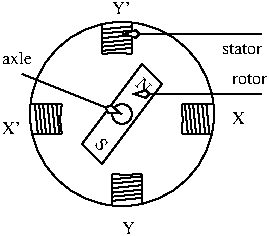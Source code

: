 #FIG 3.2
Landscape
Center
Inches
Letter  
100.00
Single
-2
1200 2
0 32 #8e8e8e
0 33 #414541
1 3 0 1 0 7 104 0 20 0.000 1 0.0000 3750 3225 75 75 3750 3225 3825 3225
1 3 0 1 0 7 100 0 -1 3.000 1 0.0000 3750 3225 691 691 3750 3225 4425 3375
2 1 0 1 0 7 106 0 20 0.000 0 0 -1 0 0 5
	 3900 2850 3450 3450 3600 3600 4050 3000 3900 2850
2 1 0 1 0 7 100 0 -1 3.000 0 0 -1 0 0 2
	 3097 3154 3119 3377
2 1 0 1 0 7 100 0 -1 3.000 0 0 -1 0 0 2
	 3128 3154 3150 3377
2 1 0 1 0 7 100 0 -1 3.000 0 0 -1 0 0 2
	 3158 3150 3180 3373
2 1 0 1 0 7 100 0 -1 3.000 0 0 -1 0 0 2
	 3192 3152 3214 3375
2 1 0 1 0 7 100 0 -1 3.000 0 0 -1 0 0 2
	 3226 3150 3248 3373
2 1 0 1 0 7 100 0 -1 3.000 0 0 -1 0 0 2
	 3258 3154 3280 3377
2 1 0 1 0 7 100 0 -1 3.000 0 0 -1 0 0 2
	 3677 3876 3900 3854
2 1 0 1 0 7 100 0 -1 3.000 0 0 -1 0 0 2
	 3677 3845 3900 3823
2 1 0 1 0 7 100 0 -1 3.000 0 0 -1 0 0 2
	 3673 3815 3896 3793
2 1 0 1 0 7 100 0 -1 3.000 0 0 -1 0 0 2
	 3675 3781 3898 3759
2 1 0 1 0 7 100 0 -1 3.000 0 0 -1 0 0 2
	 3673 3747 3896 3725
2 1 0 1 0 7 100 0 -1 3.000 0 0 -1 0 0 2
	 3677 3715 3900 3693
2 1 0 1 0 7 100 0 -1 3.000 0 0 -1 0 0 2
	 4222 3154 4244 3377
2 1 0 1 0 7 100 0 -1 3.000 0 0 -1 0 0 2
	 4253 3154 4275 3377
2 1 0 1 0 7 100 0 -1 3.000 0 0 -1 0 0 2
	 4283 3150 4305 3373
2 1 0 1 0 7 100 0 -1 3.000 0 0 -1 0 0 2
	 4317 3152 4339 3375
2 1 0 1 0 7 100 0 -1 3.000 0 0 -1 0 0 2
	 4351 3150 4373 3373
2 1 0 1 0 7 100 0 -1 3.000 0 0 -1 0 0 2
	 4383 3154 4405 3377
2 1 0 1 0 7 100 0 -1 3.000 0 0 -1 0 0 2
	 3602 2751 3825 2729
2 1 0 1 0 7 100 0 -1 3.000 0 0 -1 0 0 2
	 3602 2720 3825 2698
2 1 0 1 0 7 100 0 -1 3.000 0 0 -1 0 0 2
	 3598 2690 3821 2668
2 1 0 1 0 7 100 0 -1 3.000 0 0 -1 0 0 2
	 3600 2656 3823 2634
2 1 0 1 0 7 100 0 -1 3.000 0 0 -1 0 0 2
	 3598 2622 3821 2600
2 1 0 1 0 7 100 0 -1 3.000 0 0 -1 0 0 2
	 3602 2590 3825 2568
2 1 0 1 0 7 100 0 -1 3.000 0 0 -1 0 0 2
	 3075 3150 3300 3150
2 1 0 1 0 7 100 0 -1 3.000 0 0 -1 0 0 2
	 3075 3375 3300 3375
2 1 0 1 0 7 100 0 -1 3.000 0 0 -1 0 0 2
	 3675 3900 3675 3675
2 1 0 1 0 7 100 0 -1 3.000 0 0 -1 0 0 2
	 3900 3675 3900 3900
2 1 0 1 0 7 100 0 -1 3.000 0 0 -1 0 0 2
	 4425 3375 4200 3375
2 1 0 1 0 7 100 0 -1 3.000 0 0 -1 0 0 2
	 4425 3150 4200 3150
2 1 0 1 0 7 100 0 -1 3.000 0 0 -1 0 0 2
	 3825 2550 3825 2775
2 1 0 1 0 7 100 0 -1 3.000 0 0 -1 0 0 2
	 3600 2550 3600 2775
2 1 0 1 0 7 100 0 -1 3.000 0 0 -1 1 0 2
	3 0 1.00 60.00 120.00
	 4800 2625 3750 2625
2 1 0 1 0 7 100 0 -1 3.000 0 0 -1 1 0 2
	3 0 1.00 60.00 120.00
	 4800 3075 3825 3075
2 1 0 1 0 7 100 0 -1 3.000 0 0 -1 1 0 2
	3 0 1.00 60.00 120.00
	 3000 2925 3750 3225
3 2 0 1 0 7 100 0 -1 3.000 0 0 0 3
	 3300 3150 3288 3264 3300 3375
	 0.000 -1.000 0.000
3 0 0 1 0 7 100 0 -1 3.000 0 0 0 3
	 3600 2775 3711 2763 3825 2775
	 0.000 1.000 0.000
3 0 0 1 0 7 100 0 -1 3.000 0 0 0 3
	 4200 3150 4206 3271 4200 3375
	 0.000 1.000 0.000
3 0 0 1 0 7 100 0 -1 3.000 0 0 0 3
	 3675 3675 3771 3683 3900 3675
	 0.000 1.000 0.000
4 0 0 100 0 0 9 5.4978 4 75 90 3848 3011 N\001
4 0 0 100 0 0 9 5.4978 4 75 75 3540 3461 S\001
4 0 0 100 0 0 9 0.0000 4 75 90 3750 4125 Y\001
4 0 0 100 0 0 9 0.0000 4 90 120 2850 3375 X'\001
4 0 0 100 0 0 9 0.0000 4 75 90 4575 3300 X\001
4 0 0 100 0 0 9 0.0000 4 90 120 3675 2475 Y'\001
4 0 0 100 0 0 9 0.0000 4 75 285 4500 2775 stator\001
4 0 0 100 0 0 9 0.0000 4 75 255 4575 3000 rotor\001
4 0 0 100 0 0 9 0.0000 4 75 225 2850 2850 axle\001

